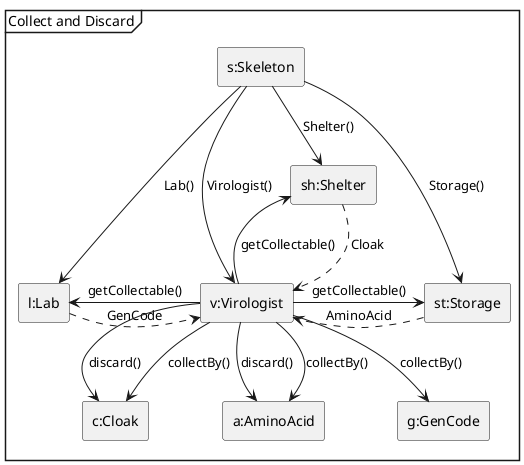 @startuml

mainframe Collect and Discard

skinparam linestyle ortho
rectangle "s:Skeleton" as s
rectangle "v:Virologist" as v
rectangle "c:Cloak" as c
rectangle "a:AminoAcid" as a
rectangle "g:GenCode" as g
rectangle "l:Lab" as l
rectangle "st:Storage" as st
rectangle "sh:Shelter" as sh



s -down-> v:Virologist()
s -down-> sh:Shelter()
s -down-> st:Storage()
s -down-> l:Lab()
v -left-> l:getCollectable()
v -up-> sh:getCollectable()
v -right-> st:getCollectable()
'itt hogy kéne jelölni, hogy a Cloak is a Shelterrel() jön létre? Vagy csak egy note? - végül erre a visszatérősre jutottam
v -down-> c:collectBy()
v -down-> a:collectBy()
v -down-> g:collectBy()
v -down-> c:discard()
v -down-> a:discard()

l -[dashed]> v: GenCode
sh -[dashed]> v: Cloak
st -[dashed]> v: AminoAcid
@enduml